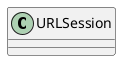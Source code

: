 @startuml URLSessionDiagram

' NSURLSession instances are thread-safe.
class URLSession {

}

@enduml